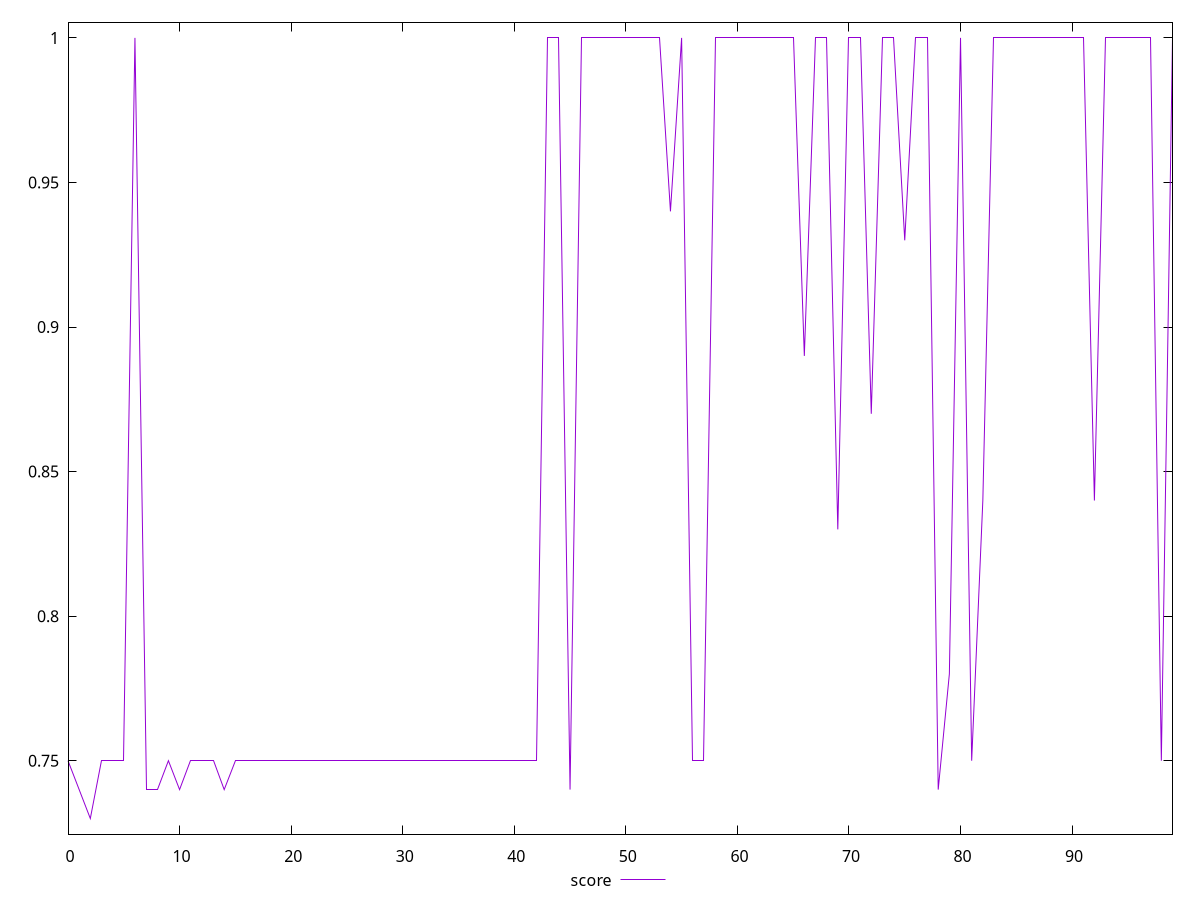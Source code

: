 reset

$score <<EOF
0 0.75
1 0.74
2 0.73
3 0.75
4 0.75
5 0.75
6 1
7 0.74
8 0.74
9 0.75
10 0.74
11 0.75
12 0.75
13 0.75
14 0.74
15 0.75
16 0.75
17 0.75
18 0.75
19 0.75
20 0.75
21 0.75
22 0.75
23 0.75
24 0.75
25 0.75
26 0.75
27 0.75
28 0.75
29 0.75
30 0.75
31 0.75
32 0.75
33 0.75
34 0.75
35 0.75
36 0.75
37 0.75
38 0.75
39 0.75
40 0.75
41 0.75
42 0.75
43 1
44 1
45 0.74
46 1
47 1
48 1
49 1
50 1
51 1
52 1
53 1
54 0.94
55 1
56 0.75
57 0.75
58 1
59 1
60 1
61 1
62 1
63 1
64 1
65 1
66 0.89
67 1
68 1
69 0.83
70 1
71 1
72 0.87
73 1
74 1
75 0.93
76 1
77 1
78 0.74
79 0.78
80 1
81 0.75
82 0.84
83 1
84 1
85 1
86 1
87 1
88 1
89 1
90 1
91 1
92 0.84
93 1
94 1
95 1
96 1
97 1
98 0.75
99 1
EOF

set key outside below
set xrange [0:99]
set yrange [0.7246:1.0054]
set trange [0.7246:1.0054]
set terminal svg size 640, 500 enhanced background rgb 'white'
set output "report_00025_2021-02-22T21:38:55.199Z/uses-rel-preconnect/samples/pages/score/values.svg"

plot $score title "score" with line

reset
